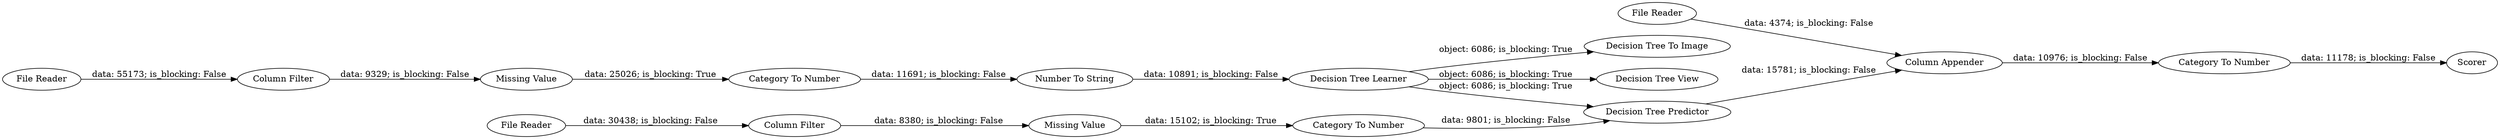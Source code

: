 digraph {
	"8581796166426805577_6" [label="Column Filter"]
	"8581796166426805577_16" [label="Column Appender"]
	"8581796166426805577_10" [label="Decision Tree Learner"]
	"8581796166426805577_19" [label="Decision Tree To Image"]
	"8581796166426805577_20" [label="Decision Tree View"]
	"8581796166426805577_8" [label="Category To Number"]
	"8581796166426805577_9" [label="Category To Number"]
	"8581796166426805577_17" [label="Category To Number"]
	"8581796166426805577_14" [label="Number To String"]
	"8581796166426805577_4" [label="Missing Value"]
	"8581796166426805577_18" [label=Scorer]
	"8581796166426805577_2" [label="File Reader"]
	"8581796166426805577_7" [label="Missing Value"]
	"8581796166426805577_5" [label="Column Filter"]
	"8581796166426805577_15" [label="Decision Tree Predictor"]
	"8581796166426805577_3" [label="File Reader"]
	"8581796166426805577_1" [label="File Reader"]
	"8581796166426805577_14" -> "8581796166426805577_10" [label="data: 10891; is_blocking: False"]
	"8581796166426805577_4" -> "8581796166426805577_8" [label="data: 25026; is_blocking: True"]
	"8581796166426805577_1" -> "8581796166426805577_6" [label="data: 30438; is_blocking: False"]
	"8581796166426805577_2" -> "8581796166426805577_5" [label="data: 55173; is_blocking: False"]
	"8581796166426805577_6" -> "8581796166426805577_7" [label="data: 8380; is_blocking: False"]
	"8581796166426805577_7" -> "8581796166426805577_9" [label="data: 15102; is_blocking: True"]
	"8581796166426805577_9" -> "8581796166426805577_15" [label="data: 9801; is_blocking: False"]
	"8581796166426805577_15" -> "8581796166426805577_16" [label="data: 15781; is_blocking: False"]
	"8581796166426805577_10" -> "8581796166426805577_20" [label="object: 6086; is_blocking: True"]
	"8581796166426805577_3" -> "8581796166426805577_16" [label="data: 4374; is_blocking: False"]
	"8581796166426805577_5" -> "8581796166426805577_4" [label="data: 9329; is_blocking: False"]
	"8581796166426805577_8" -> "8581796166426805577_14" [label="data: 11691; is_blocking: False"]
	"8581796166426805577_10" -> "8581796166426805577_19" [label="object: 6086; is_blocking: True"]
	"8581796166426805577_16" -> "8581796166426805577_17" [label="data: 10976; is_blocking: False"]
	"8581796166426805577_10" -> "8581796166426805577_15" [label="object: 6086; is_blocking: True"]
	"8581796166426805577_17" -> "8581796166426805577_18" [label="data: 11178; is_blocking: False"]
	rankdir=LR
}

